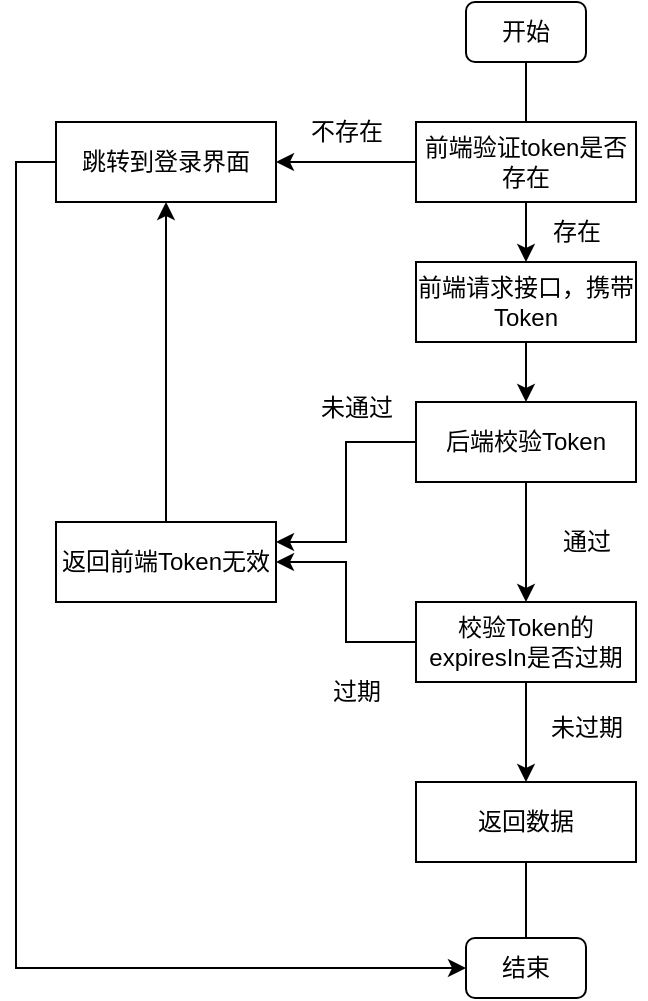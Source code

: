 <mxfile version="24.0.7" type="github">
  <diagram name="第 1 页" id="8hdI1RxU2GNVSwNqD7Qy">
    <mxGraphModel dx="2074" dy="1146" grid="1" gridSize="10" guides="1" tooltips="1" connect="1" arrows="1" fold="1" page="1" pageScale="1" pageWidth="827" pageHeight="1169" math="0" shadow="0">
      <root>
        <mxCell id="0" />
        <mxCell id="1" parent="0" />
        <mxCell id="T9PoJ31ExsMRAWUuvWu4-1" style="edgeStyle=orthogonalEdgeStyle;rounded=0;orthogonalLoop=1;jettySize=auto;html=1;exitX=0.5;exitY=1;exitDx=0;exitDy=0;endArrow=none;endFill=0;entryX=0.5;entryY=0;entryDx=0;entryDy=0;" edge="1" parent="1" source="T9PoJ31ExsMRAWUuvWu4-2" target="T9PoJ31ExsMRAWUuvWu4-12">
          <mxGeometry relative="1" as="geometry" />
        </mxCell>
        <mxCell id="T9PoJ31ExsMRAWUuvWu4-2" value="开始" style="rounded=1;whiteSpace=wrap;html=1;" vertex="1" parent="1">
          <mxGeometry x="655" y="330" width="60" height="30" as="geometry" />
        </mxCell>
        <mxCell id="T9PoJ31ExsMRAWUuvWu4-3" value="" style="edgeStyle=orthogonalEdgeStyle;rounded=0;orthogonalLoop=1;jettySize=auto;html=1;" edge="1" parent="1" source="T9PoJ31ExsMRAWUuvWu4-4" target="T9PoJ31ExsMRAWUuvWu4-7">
          <mxGeometry relative="1" as="geometry" />
        </mxCell>
        <mxCell id="T9PoJ31ExsMRAWUuvWu4-4" value="前端请求接口，携带Token" style="rounded=0;whiteSpace=wrap;html=1;" vertex="1" parent="1">
          <mxGeometry x="630" y="460" width="110" height="40" as="geometry" />
        </mxCell>
        <mxCell id="T9PoJ31ExsMRAWUuvWu4-5" value="" style="edgeStyle=orthogonalEdgeStyle;rounded=0;orthogonalLoop=1;jettySize=auto;html=1;" edge="1" parent="1" source="T9PoJ31ExsMRAWUuvWu4-7" target="T9PoJ31ExsMRAWUuvWu4-17">
          <mxGeometry relative="1" as="geometry" />
        </mxCell>
        <mxCell id="T9PoJ31ExsMRAWUuvWu4-6" style="edgeStyle=orthogonalEdgeStyle;rounded=0;orthogonalLoop=1;jettySize=auto;html=1;exitX=0;exitY=0.5;exitDx=0;exitDy=0;entryX=1;entryY=0.25;entryDx=0;entryDy=0;" edge="1" parent="1" source="T9PoJ31ExsMRAWUuvWu4-7" target="T9PoJ31ExsMRAWUuvWu4-9">
          <mxGeometry relative="1" as="geometry" />
        </mxCell>
        <mxCell id="T9PoJ31ExsMRAWUuvWu4-7" value="后端校验Token" style="rounded=0;whiteSpace=wrap;html=1;" vertex="1" parent="1">
          <mxGeometry x="630" y="530" width="110" height="40" as="geometry" />
        </mxCell>
        <mxCell id="T9PoJ31ExsMRAWUuvWu4-8" style="edgeStyle=orthogonalEdgeStyle;rounded=0;orthogonalLoop=1;jettySize=auto;html=1;exitX=0.5;exitY=0;exitDx=0;exitDy=0;" edge="1" parent="1" source="T9PoJ31ExsMRAWUuvWu4-9" target="T9PoJ31ExsMRAWUuvWu4-14">
          <mxGeometry relative="1" as="geometry" />
        </mxCell>
        <mxCell id="T9PoJ31ExsMRAWUuvWu4-9" value="返回前端Token无效" style="rounded=0;whiteSpace=wrap;html=1;" vertex="1" parent="1">
          <mxGeometry x="450" y="590" width="110" height="40" as="geometry" />
        </mxCell>
        <mxCell id="T9PoJ31ExsMRAWUuvWu4-10" style="edgeStyle=orthogonalEdgeStyle;rounded=0;orthogonalLoop=1;jettySize=auto;html=1;exitX=0.5;exitY=1;exitDx=0;exitDy=0;" edge="1" parent="1" source="T9PoJ31ExsMRAWUuvWu4-12" target="T9PoJ31ExsMRAWUuvWu4-4">
          <mxGeometry relative="1" as="geometry" />
        </mxCell>
        <mxCell id="T9PoJ31ExsMRAWUuvWu4-11" value="" style="edgeStyle=orthogonalEdgeStyle;rounded=0;orthogonalLoop=1;jettySize=auto;html=1;" edge="1" parent="1" source="T9PoJ31ExsMRAWUuvWu4-12" target="T9PoJ31ExsMRAWUuvWu4-14">
          <mxGeometry relative="1" as="geometry" />
        </mxCell>
        <mxCell id="T9PoJ31ExsMRAWUuvWu4-12" value="前端验证token是否存在" style="rounded=0;whiteSpace=wrap;html=1;" vertex="1" parent="1">
          <mxGeometry x="630" y="390" width="110" height="40" as="geometry" />
        </mxCell>
        <mxCell id="T9PoJ31ExsMRAWUuvWu4-13" style="edgeStyle=orthogonalEdgeStyle;rounded=0;orthogonalLoop=1;jettySize=auto;html=1;exitX=0;exitY=0.5;exitDx=0;exitDy=0;entryX=0;entryY=0.5;entryDx=0;entryDy=0;" edge="1" parent="1" source="T9PoJ31ExsMRAWUuvWu4-14" target="T9PoJ31ExsMRAWUuvWu4-20">
          <mxGeometry relative="1" as="geometry" />
        </mxCell>
        <mxCell id="T9PoJ31ExsMRAWUuvWu4-14" value="跳转到登录界面" style="rounded=0;whiteSpace=wrap;html=1;" vertex="1" parent="1">
          <mxGeometry x="450" y="390" width="110" height="40" as="geometry" />
        </mxCell>
        <mxCell id="T9PoJ31ExsMRAWUuvWu4-15" style="edgeStyle=orthogonalEdgeStyle;rounded=0;orthogonalLoop=1;jettySize=auto;html=1;exitX=0;exitY=0.5;exitDx=0;exitDy=0;entryX=1;entryY=0.5;entryDx=0;entryDy=0;" edge="1" parent="1" source="T9PoJ31ExsMRAWUuvWu4-17" target="T9PoJ31ExsMRAWUuvWu4-9">
          <mxGeometry relative="1" as="geometry" />
        </mxCell>
        <mxCell id="T9PoJ31ExsMRAWUuvWu4-16" value="" style="edgeStyle=orthogonalEdgeStyle;rounded=0;orthogonalLoop=1;jettySize=auto;html=1;" edge="1" parent="1" source="T9PoJ31ExsMRAWUuvWu4-17" target="T9PoJ31ExsMRAWUuvWu4-19">
          <mxGeometry relative="1" as="geometry" />
        </mxCell>
        <mxCell id="T9PoJ31ExsMRAWUuvWu4-17" value="校验Token的expiresIn是否过期" style="rounded=0;whiteSpace=wrap;html=1;" vertex="1" parent="1">
          <mxGeometry x="630" y="630" width="110" height="40" as="geometry" />
        </mxCell>
        <mxCell id="T9PoJ31ExsMRAWUuvWu4-18" value="" style="edgeStyle=orthogonalEdgeStyle;rounded=0;orthogonalLoop=1;jettySize=auto;html=1;endArrow=none;endFill=0;entryX=0.5;entryY=0;entryDx=0;entryDy=0;" edge="1" parent="1" source="T9PoJ31ExsMRAWUuvWu4-19" target="T9PoJ31ExsMRAWUuvWu4-20">
          <mxGeometry relative="1" as="geometry">
            <mxPoint x="685" y="840" as="targetPoint" />
          </mxGeometry>
        </mxCell>
        <mxCell id="T9PoJ31ExsMRAWUuvWu4-19" value="返回数据" style="rounded=0;whiteSpace=wrap;html=1;" vertex="1" parent="1">
          <mxGeometry x="630" y="720" width="110" height="40" as="geometry" />
        </mxCell>
        <mxCell id="T9PoJ31ExsMRAWUuvWu4-20" value="结束" style="rounded=1;whiteSpace=wrap;html=1;" vertex="1" parent="1">
          <mxGeometry x="655" y="798" width="60" height="30" as="geometry" />
        </mxCell>
        <mxCell id="T9PoJ31ExsMRAWUuvWu4-21" value="未通过" style="text;html=1;align=center;verticalAlign=middle;resizable=0;points=[];autosize=1;strokeColor=none;fillColor=none;" vertex="1" parent="1">
          <mxGeometry x="570" y="518" width="60" height="30" as="geometry" />
        </mxCell>
        <mxCell id="T9PoJ31ExsMRAWUuvWu4-22" value="通过" style="text;html=1;align=center;verticalAlign=middle;resizable=0;points=[];autosize=1;strokeColor=none;fillColor=none;" vertex="1" parent="1">
          <mxGeometry x="690" y="585" width="50" height="30" as="geometry" />
        </mxCell>
        <mxCell id="T9PoJ31ExsMRAWUuvWu4-23" value="未过期" style="text;html=1;align=center;verticalAlign=middle;resizable=0;points=[];autosize=1;strokeColor=none;fillColor=none;" vertex="1" parent="1">
          <mxGeometry x="685" y="678" width="60" height="30" as="geometry" />
        </mxCell>
        <mxCell id="T9PoJ31ExsMRAWUuvWu4-24" value="过期" style="text;html=1;align=center;verticalAlign=middle;resizable=0;points=[];autosize=1;strokeColor=none;fillColor=none;" vertex="1" parent="1">
          <mxGeometry x="575" y="660" width="50" height="30" as="geometry" />
        </mxCell>
        <mxCell id="T9PoJ31ExsMRAWUuvWu4-25" value="不存在" style="text;html=1;align=center;verticalAlign=middle;resizable=0;points=[];autosize=1;strokeColor=none;fillColor=none;" vertex="1" parent="1">
          <mxGeometry x="565" y="380" width="60" height="30" as="geometry" />
        </mxCell>
        <mxCell id="T9PoJ31ExsMRAWUuvWu4-26" value="存在" style="text;html=1;align=center;verticalAlign=middle;resizable=0;points=[];autosize=1;strokeColor=none;fillColor=none;" vertex="1" parent="1">
          <mxGeometry x="685" y="430" width="50" height="30" as="geometry" />
        </mxCell>
      </root>
    </mxGraphModel>
  </diagram>
</mxfile>

